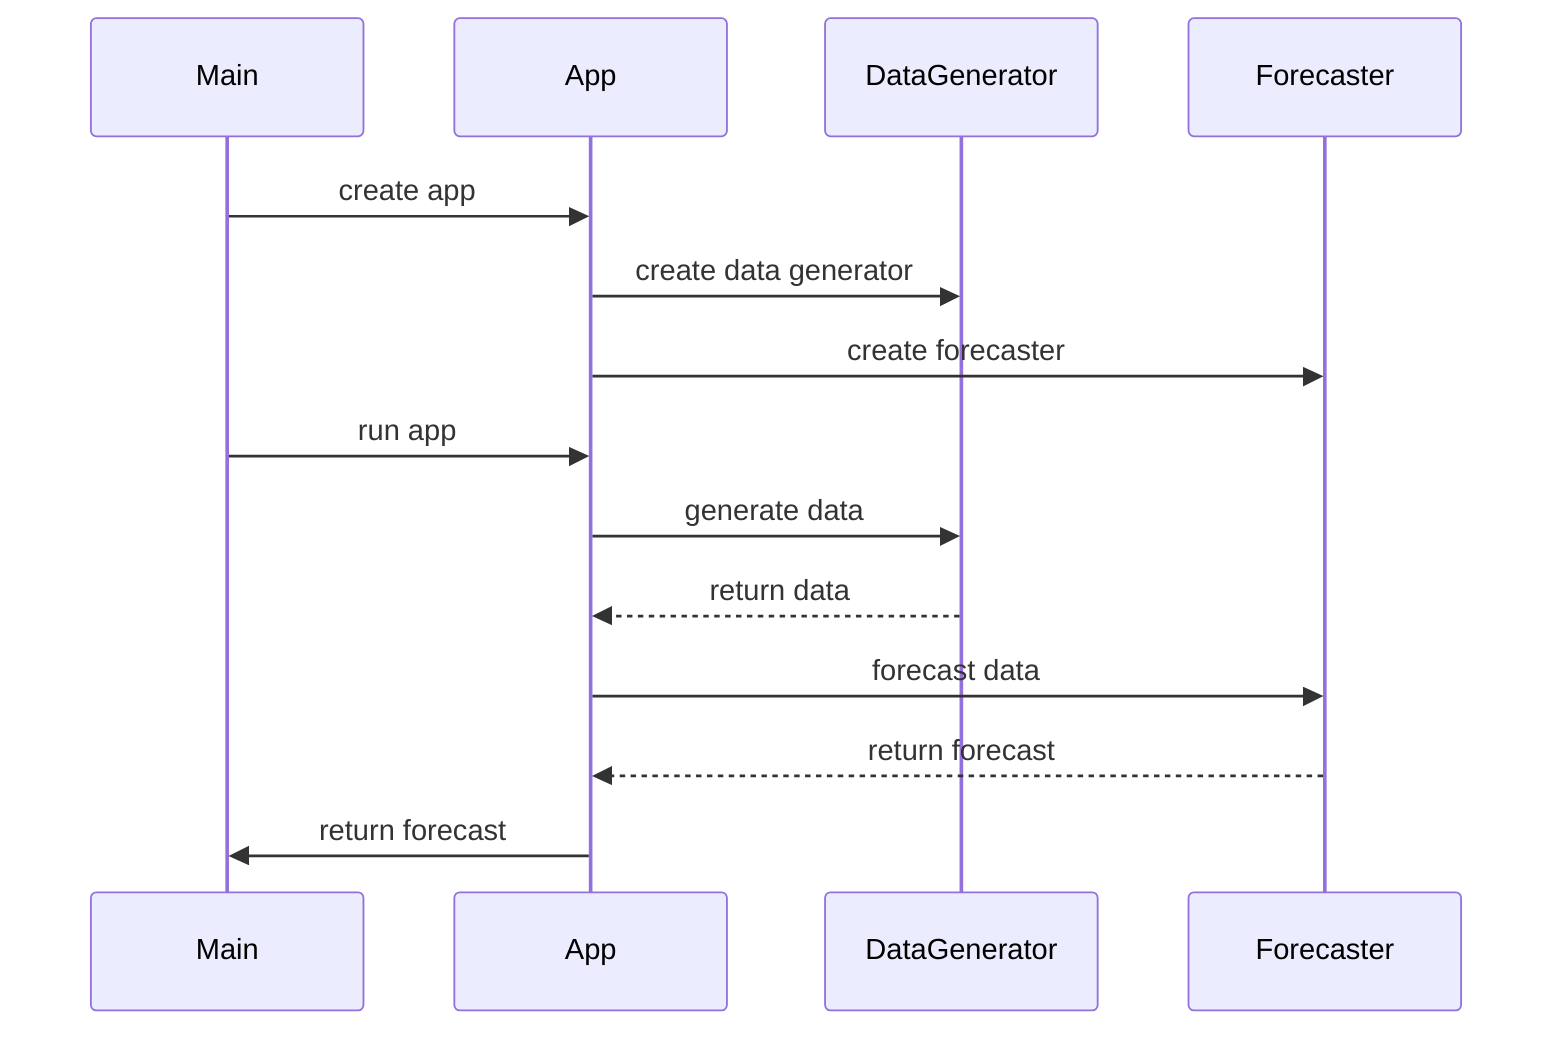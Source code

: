 sequenceDiagram
        participant M as Main
        participant A as App
        participant D as DataGenerator
        participant F as Forecaster
        M->>A: create app
        A->>D: create data generator
        A->>F: create forecaster
        M->>A: run app
        A->>D: generate data
        D-->>A: return data
        A->>F: forecast data
        F-->>A: return forecast
        A->>M: return forecast